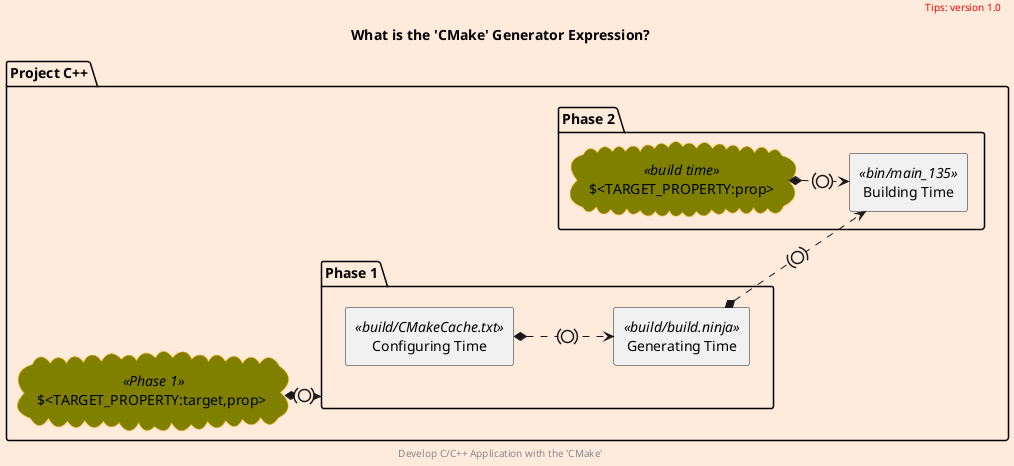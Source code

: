 @startuml what
scale 400 width
skinparam backgroundColor #FFEBDC
scale 1

skinparam cloud {
  backgroundColor Olive
  borderColor orange
}

left to right direction
package "Project C++" as project_cplusplus {

    cloud "$<TARGET_PROPERTY:target,prop> " <<Phase 1>> as any_targets

    package "Phase 1" as phase_1 {
        rectangle "Configuring Time" <<build/CMakeCache.txt>> as config_time
        rectangle "Generating Time" <<build/build.ninja>> as gen_time
    }

    package "Phase 2" as phase_2 {
        cloud "$<TARGET_PROPERTY:prop>" <<build time>> as binary_targets
        rectangle "Building Time" <<bin/main_135>> as build_time
    }
}

binary_targets *.(0).> build_time
any_targets *.(0).> phase_1
'any_targets *.(0).> phase_2

config_time *.(0).> gen_time
gen_time *.(0).> build_time


title
    What is the 'CMake' Generator Expression?
end title

header
<font color=red>Tips: version 1.0</font>
endheader

center footer Develop C/C++ Application with the 'CMake'

@enduml